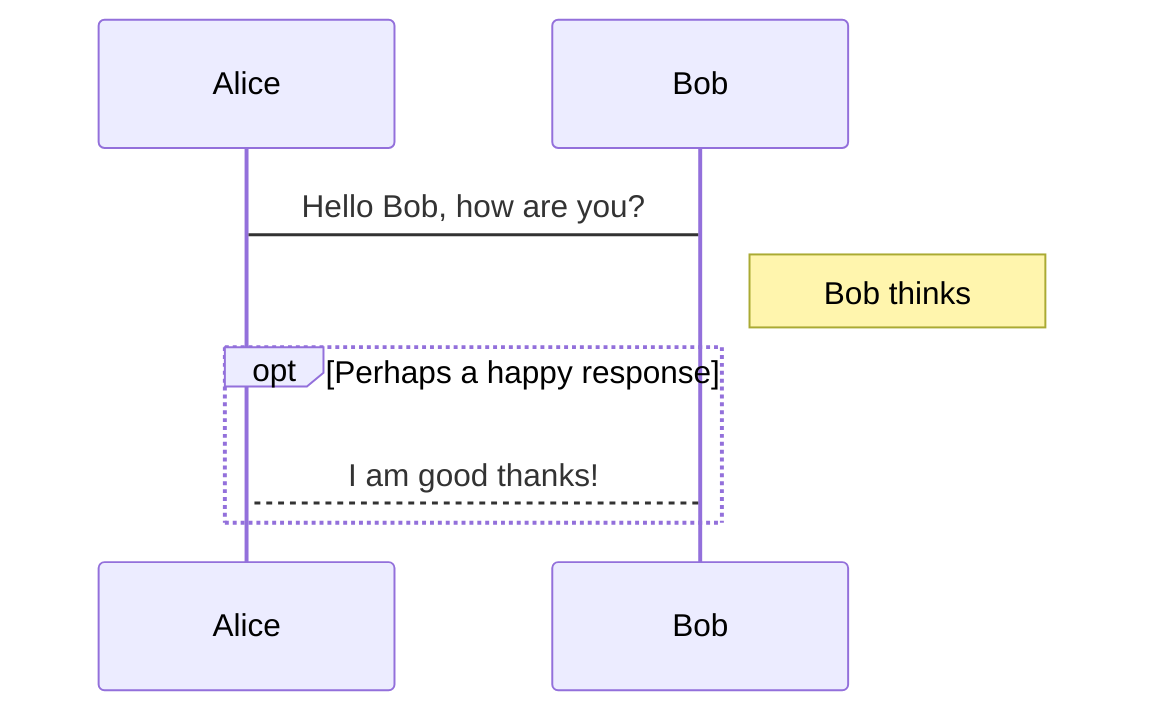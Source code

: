 sequenceDiagram
Alice->Bob: Hello Bob, how are you?

%% Comment
Note right of Bob: Bob thinks
opt Perhaps a happy response

Bob-->Alice: I am good thanks!
end